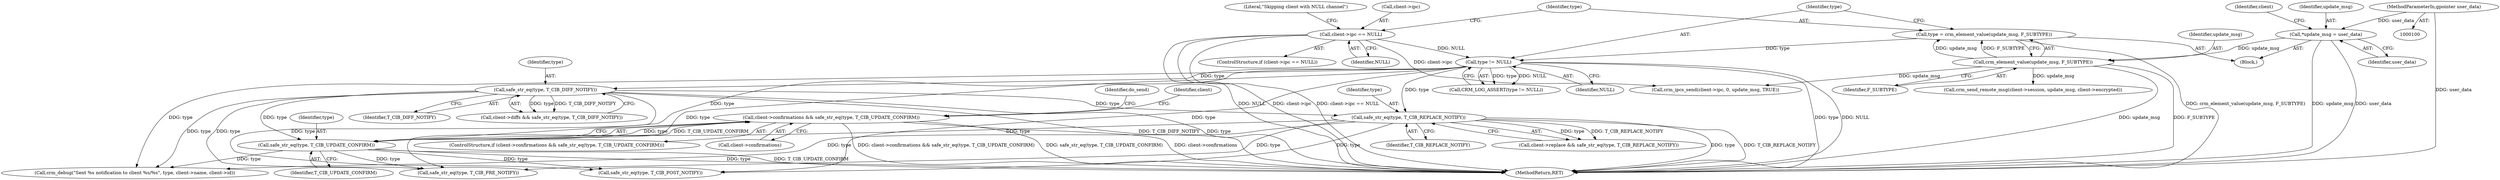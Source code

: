 digraph "0_pacemaker_564f7cc2a51dcd2f28ab12a13394f31be5aa3c93_0@pointer" {
"1000168" [label="(Call,client->confirmations && safe_str_eq(type, T_CIB_UPDATE_CONFIRM))"];
"1000172" [label="(Call,safe_str_eq(type, T_CIB_UPDATE_CONFIRM))"];
"1000159" [label="(Call,safe_str_eq(type, T_CIB_REPLACE_NOTIFY))"];
"1000138" [label="(Call,type != NULL)"];
"1000132" [label="(Call,type = crm_element_value(update_msg, F_SUBTYPE))"];
"1000134" [label="(Call,crm_element_value(update_msg, F_SUBTYPE))"];
"1000118" [label="(Call,*update_msg = user_data)"];
"1000103" [label="(MethodParameterIn,gpointer user_data)"];
"1000122" [label="(Call,client->ipc == NULL)"];
"1000146" [label="(Call,safe_str_eq(type, T_CIB_DIFF_NOTIFY))"];
"1000120" [label="(Identifier,user_data)"];
"1000137" [label="(Call,CRM_LOG_ASSERT(type != NULL))"];
"1000238" [label="(Call,crm_debug(\"Sent %s notification to client %s/%s\", type, client->name, client->id))"];
"1000124" [label="(Identifier,client)"];
"1000121" [label="(ControlStructure,if (client->ipc == NULL))"];
"1000126" [label="(Identifier,NULL)"];
"1000160" [label="(Identifier,type)"];
"1000146" [label="(Call,safe_str_eq(type, T_CIB_DIFF_NOTIFY))"];
"1000167" [label="(ControlStructure,if (client->confirmations && safe_str_eq(type, T_CIB_UPDATE_CONFIRM)))"];
"1000147" [label="(Identifier,type)"];
"1000198" [label="(Call,safe_str_eq(type, T_CIB_POST_NOTIFY))"];
"1000129" [label="(Literal,\"Skipping client with NULL channel\")"];
"1000122" [label="(Call,client->ipc == NULL)"];
"1000118" [label="(Call,*update_msg = user_data)"];
"1000177" [label="(Identifier,do_send)"];
"1000119" [label="(Identifier,update_msg)"];
"1000139" [label="(Identifier,type)"];
"1000159" [label="(Call,safe_str_eq(type, T_CIB_REPLACE_NOTIFY))"];
"1000264" [label="(MethodReturn,RET)"];
"1000161" [label="(Identifier,T_CIB_REPLACE_NOTIFY)"];
"1000136" [label="(Identifier,F_SUBTYPE)"];
"1000132" [label="(Call,type = crm_element_value(update_msg, F_SUBTYPE))"];
"1000104" [label="(Block,)"];
"1000247" [label="(Call,crm_send_remote_msg(client->session, update_msg, client->encrypted))"];
"1000148" [label="(Identifier,T_CIB_DIFF_NOTIFY)"];
"1000155" [label="(Call,client->replace && safe_str_eq(type, T_CIB_REPLACE_NOTIFY))"];
"1000173" [label="(Identifier,type)"];
"1000183" [label="(Identifier,client)"];
"1000133" [label="(Identifier,type)"];
"1000138" [label="(Call,type != NULL)"];
"1000123" [label="(Call,client->ipc)"];
"1000134" [label="(Call,crm_element_value(update_msg, F_SUBTYPE))"];
"1000169" [label="(Call,client->confirmations)"];
"1000140" [label="(Identifier,NULL)"];
"1000172" [label="(Call,safe_str_eq(type, T_CIB_UPDATE_CONFIRM))"];
"1000215" [label="(Call,crm_ipcs_send(client->ipc, 0, update_msg, TRUE))"];
"1000103" [label="(MethodParameterIn,gpointer user_data)"];
"1000142" [label="(Call,client->diffs && safe_str_eq(type, T_CIB_DIFF_NOTIFY))"];
"1000135" [label="(Identifier,update_msg)"];
"1000168" [label="(Call,client->confirmations && safe_str_eq(type, T_CIB_UPDATE_CONFIRM))"];
"1000185" [label="(Call,safe_str_eq(type, T_CIB_PRE_NOTIFY))"];
"1000174" [label="(Identifier,T_CIB_UPDATE_CONFIRM)"];
"1000168" -> "1000167"  [label="AST: "];
"1000168" -> "1000169"  [label="CFG: "];
"1000168" -> "1000172"  [label="CFG: "];
"1000169" -> "1000168"  [label="AST: "];
"1000172" -> "1000168"  [label="AST: "];
"1000177" -> "1000168"  [label="CFG: "];
"1000183" -> "1000168"  [label="CFG: "];
"1000168" -> "1000264"  [label="DDG: client->confirmations && safe_str_eq(type, T_CIB_UPDATE_CONFIRM)"];
"1000168" -> "1000264"  [label="DDG: safe_str_eq(type, T_CIB_UPDATE_CONFIRM)"];
"1000168" -> "1000264"  [label="DDG: client->confirmations"];
"1000172" -> "1000168"  [label="DDG: type"];
"1000172" -> "1000168"  [label="DDG: T_CIB_UPDATE_CONFIRM"];
"1000172" -> "1000174"  [label="CFG: "];
"1000173" -> "1000172"  [label="AST: "];
"1000174" -> "1000172"  [label="AST: "];
"1000172" -> "1000264"  [label="DDG: type"];
"1000172" -> "1000264"  [label="DDG: T_CIB_UPDATE_CONFIRM"];
"1000159" -> "1000172"  [label="DDG: type"];
"1000138" -> "1000172"  [label="DDG: type"];
"1000146" -> "1000172"  [label="DDG: type"];
"1000172" -> "1000185"  [label="DDG: type"];
"1000172" -> "1000198"  [label="DDG: type"];
"1000172" -> "1000238"  [label="DDG: type"];
"1000159" -> "1000155"  [label="AST: "];
"1000159" -> "1000161"  [label="CFG: "];
"1000160" -> "1000159"  [label="AST: "];
"1000161" -> "1000159"  [label="AST: "];
"1000155" -> "1000159"  [label="CFG: "];
"1000159" -> "1000264"  [label="DDG: type"];
"1000159" -> "1000264"  [label="DDG: T_CIB_REPLACE_NOTIFY"];
"1000159" -> "1000155"  [label="DDG: type"];
"1000159" -> "1000155"  [label="DDG: T_CIB_REPLACE_NOTIFY"];
"1000138" -> "1000159"  [label="DDG: type"];
"1000146" -> "1000159"  [label="DDG: type"];
"1000159" -> "1000185"  [label="DDG: type"];
"1000159" -> "1000198"  [label="DDG: type"];
"1000159" -> "1000238"  [label="DDG: type"];
"1000138" -> "1000137"  [label="AST: "];
"1000138" -> "1000140"  [label="CFG: "];
"1000139" -> "1000138"  [label="AST: "];
"1000140" -> "1000138"  [label="AST: "];
"1000137" -> "1000138"  [label="CFG: "];
"1000138" -> "1000264"  [label="DDG: type"];
"1000138" -> "1000264"  [label="DDG: NULL"];
"1000138" -> "1000137"  [label="DDG: type"];
"1000138" -> "1000137"  [label="DDG: NULL"];
"1000132" -> "1000138"  [label="DDG: type"];
"1000122" -> "1000138"  [label="DDG: NULL"];
"1000138" -> "1000146"  [label="DDG: type"];
"1000138" -> "1000185"  [label="DDG: type"];
"1000138" -> "1000198"  [label="DDG: type"];
"1000138" -> "1000238"  [label="DDG: type"];
"1000132" -> "1000104"  [label="AST: "];
"1000132" -> "1000134"  [label="CFG: "];
"1000133" -> "1000132"  [label="AST: "];
"1000134" -> "1000132"  [label="AST: "];
"1000139" -> "1000132"  [label="CFG: "];
"1000132" -> "1000264"  [label="DDG: crm_element_value(update_msg, F_SUBTYPE)"];
"1000134" -> "1000132"  [label="DDG: update_msg"];
"1000134" -> "1000132"  [label="DDG: F_SUBTYPE"];
"1000134" -> "1000136"  [label="CFG: "];
"1000135" -> "1000134"  [label="AST: "];
"1000136" -> "1000134"  [label="AST: "];
"1000134" -> "1000264"  [label="DDG: update_msg"];
"1000134" -> "1000264"  [label="DDG: F_SUBTYPE"];
"1000118" -> "1000134"  [label="DDG: update_msg"];
"1000134" -> "1000215"  [label="DDG: update_msg"];
"1000134" -> "1000247"  [label="DDG: update_msg"];
"1000118" -> "1000104"  [label="AST: "];
"1000118" -> "1000120"  [label="CFG: "];
"1000119" -> "1000118"  [label="AST: "];
"1000120" -> "1000118"  [label="AST: "];
"1000124" -> "1000118"  [label="CFG: "];
"1000118" -> "1000264"  [label="DDG: update_msg"];
"1000118" -> "1000264"  [label="DDG: user_data"];
"1000103" -> "1000118"  [label="DDG: user_data"];
"1000103" -> "1000100"  [label="AST: "];
"1000103" -> "1000264"  [label="DDG: user_data"];
"1000122" -> "1000121"  [label="AST: "];
"1000122" -> "1000126"  [label="CFG: "];
"1000123" -> "1000122"  [label="AST: "];
"1000126" -> "1000122"  [label="AST: "];
"1000129" -> "1000122"  [label="CFG: "];
"1000133" -> "1000122"  [label="CFG: "];
"1000122" -> "1000264"  [label="DDG: NULL"];
"1000122" -> "1000264"  [label="DDG: client->ipc"];
"1000122" -> "1000264"  [label="DDG: client->ipc == NULL"];
"1000122" -> "1000215"  [label="DDG: client->ipc"];
"1000146" -> "1000142"  [label="AST: "];
"1000146" -> "1000148"  [label="CFG: "];
"1000147" -> "1000146"  [label="AST: "];
"1000148" -> "1000146"  [label="AST: "];
"1000142" -> "1000146"  [label="CFG: "];
"1000146" -> "1000264"  [label="DDG: T_CIB_DIFF_NOTIFY"];
"1000146" -> "1000264"  [label="DDG: type"];
"1000146" -> "1000142"  [label="DDG: type"];
"1000146" -> "1000142"  [label="DDG: T_CIB_DIFF_NOTIFY"];
"1000146" -> "1000185"  [label="DDG: type"];
"1000146" -> "1000198"  [label="DDG: type"];
"1000146" -> "1000238"  [label="DDG: type"];
}
